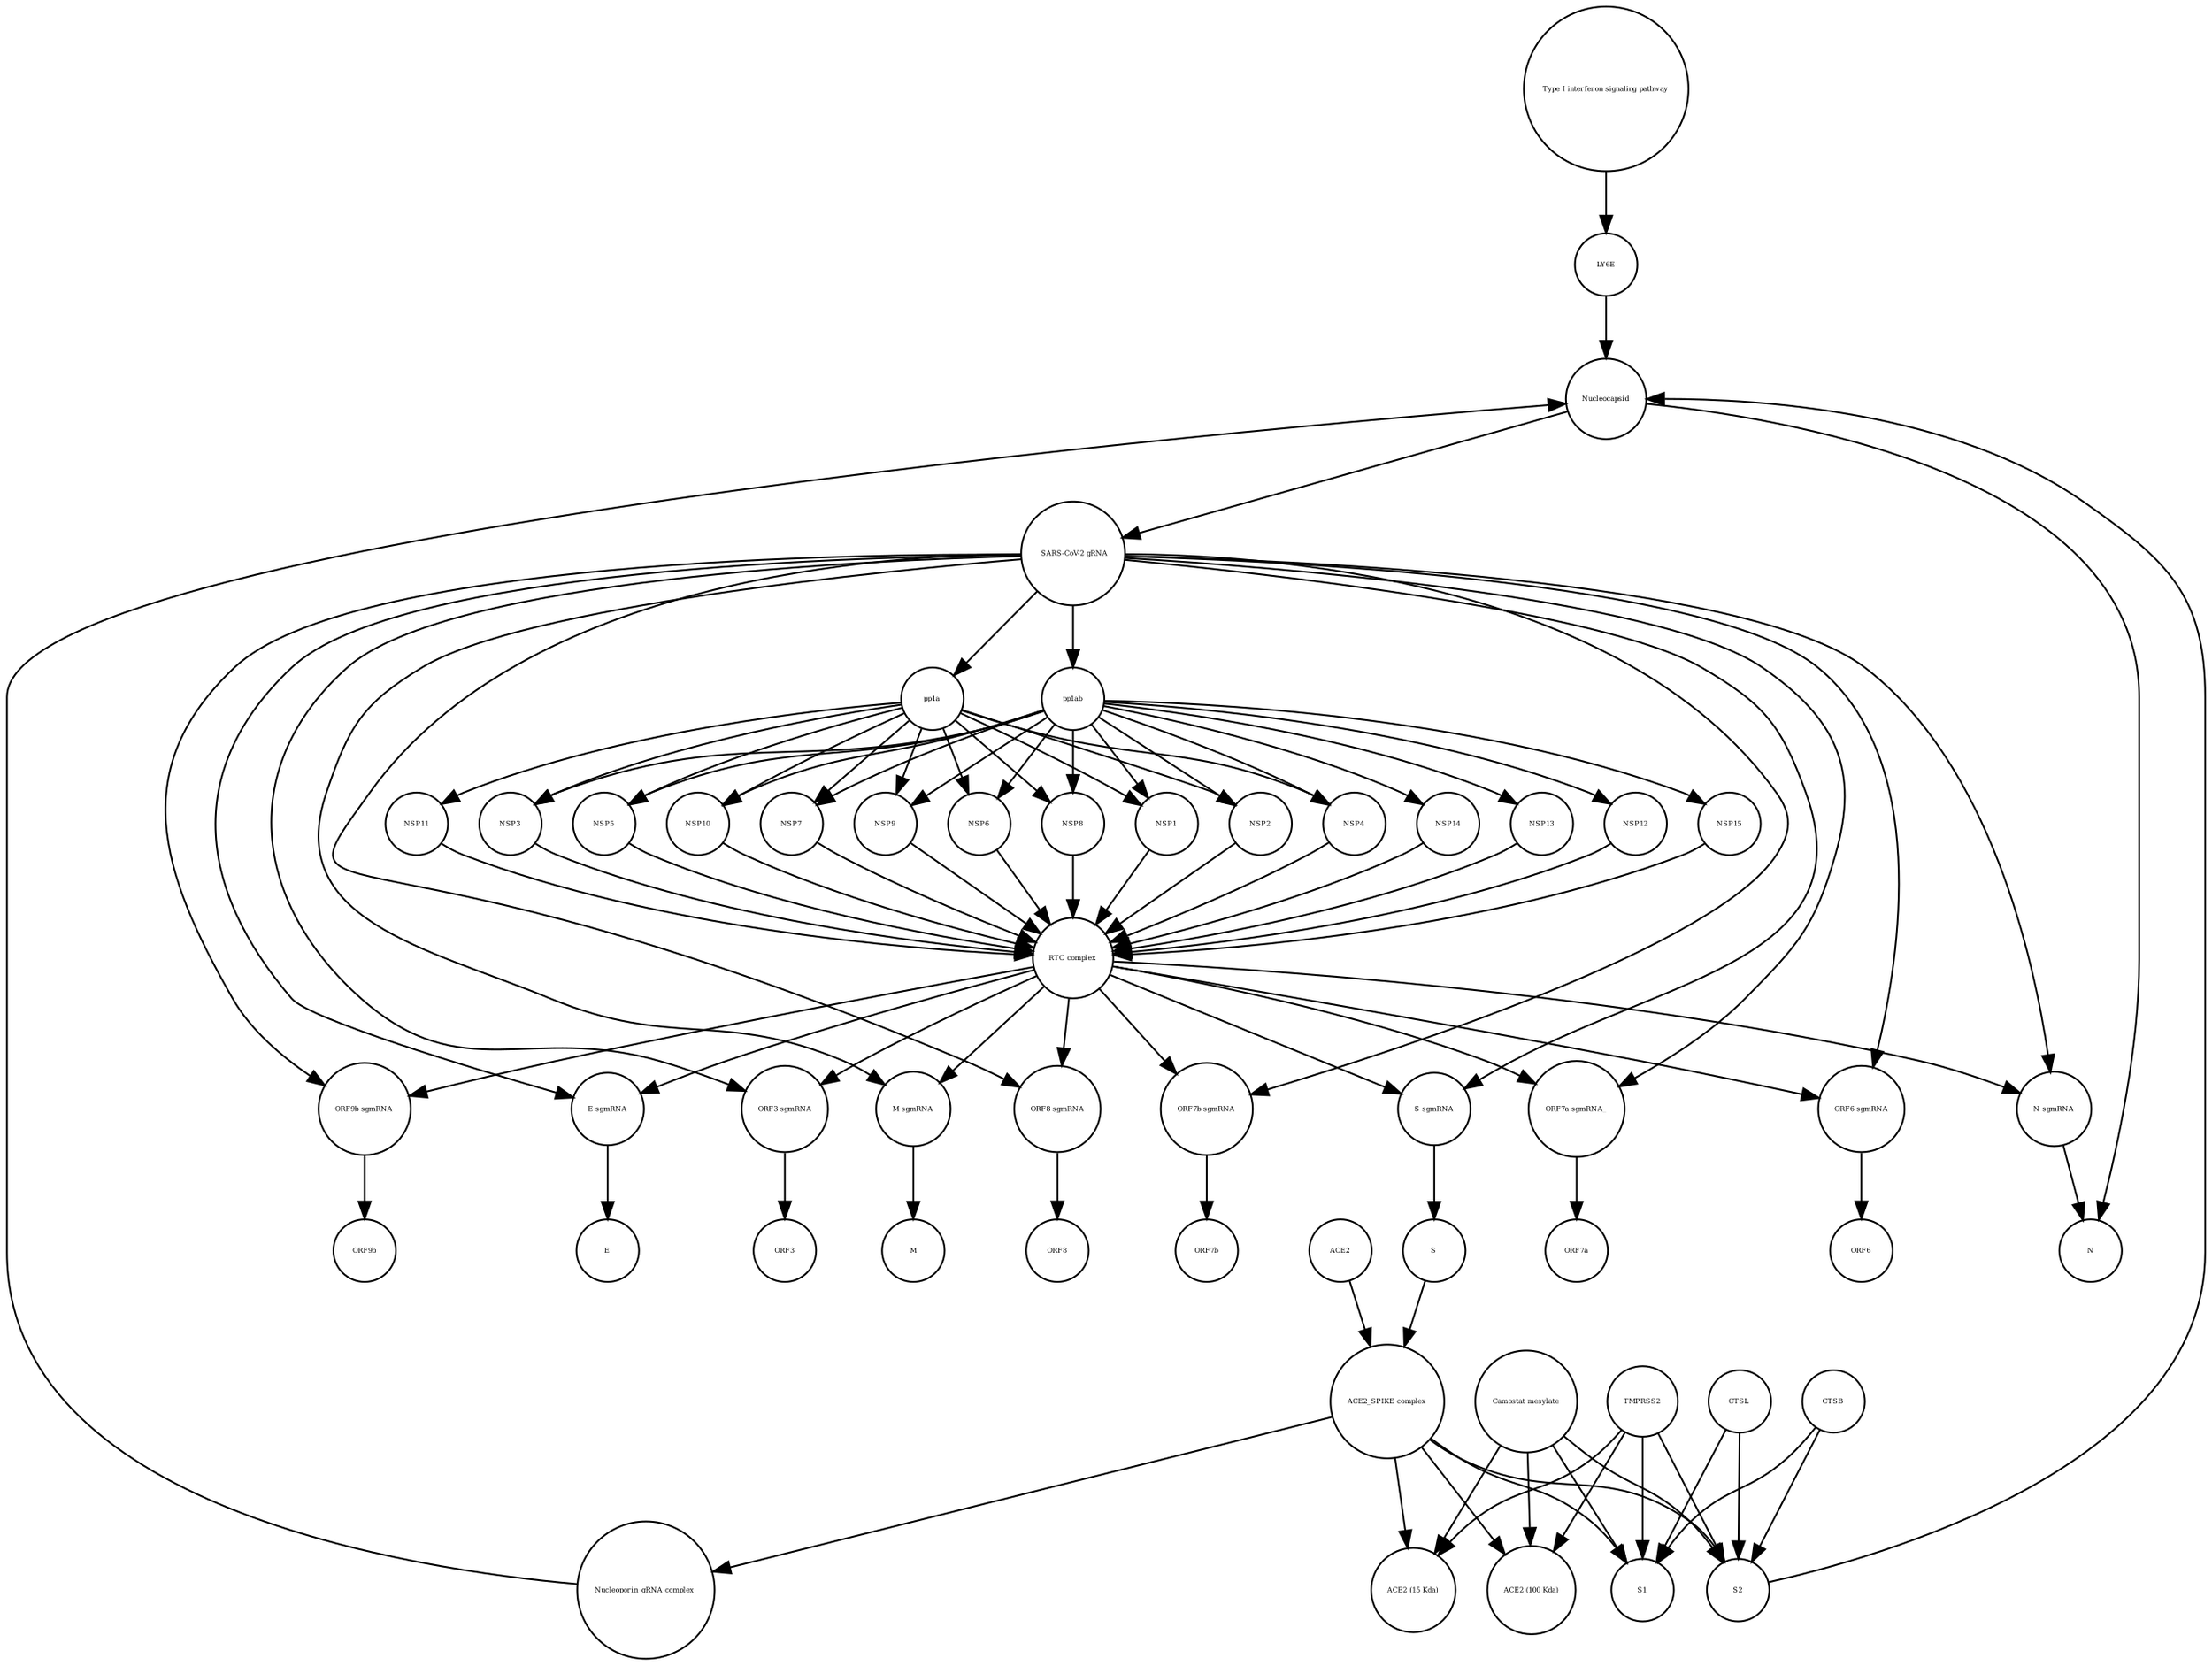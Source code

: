 strict digraph  {
"Type I interferon signaling pathway" [annotation="", bipartite=0, cls=phenotype, fontsize=4, label="Type I interferon signaling pathway", shape=circle];
LY6E [annotation="", bipartite=0, cls=macromolecule, fontsize=4, label=LY6E, shape=circle];
"Nucleoporin_gRNA complex " [annotation="", bipartite=0, cls=complex, fontsize=4, label="Nucleoporin_gRNA complex ", shape=circle];
M [annotation="", bipartite=0, cls=macromolecule, fontsize=4, label=M, shape=circle];
ORF3 [annotation="", bipartite=0, cls=macromolecule, fontsize=4, label=ORF3, shape=circle];
NSP7 [annotation="", bipartite=0, cls=macromolecule, fontsize=4, label=NSP7, shape=circle];
E [annotation="", bipartite=0, cls=macromolecule, fontsize=4, label=E, shape=circle];
NSP9 [annotation="", bipartite=0, cls=macromolecule, fontsize=4, label=NSP9, shape=circle];
" SARS-CoV-2 gRNA" [annotation="", bipartite=0, cls="nucleic acid feature", fontsize=4, label=" SARS-CoV-2 gRNA", shape=circle];
N [annotation="", bipartite=0, cls=macromolecule, fontsize=4, label=N, shape=circle];
"ACE2 (100 Kda)" [annotation="", bipartite=0, cls=macromolecule, fontsize=4, label="ACE2 (100 Kda)", shape=circle];
"ORF8 sgmRNA" [annotation="", bipartite=0, cls="nucleic acid feature", fontsize=4, label="ORF8 sgmRNA", shape=circle];
ORF7b [annotation="", bipartite=0, cls=macromolecule, fontsize=4, label=ORF7b, shape=circle];
"ACE2 (15 Kda)" [annotation="", bipartite=0, cls=macromolecule, fontsize=4, label="ACE2 (15 Kda)", shape=circle];
"ORF7b sgmRNA" [annotation="", bipartite=0, cls="nucleic acid feature", fontsize=4, label="ORF7b sgmRNA", shape=circle];
pp1ab [annotation="", bipartite=0, cls=macromolecule, fontsize=4, label=pp1ab, shape=circle];
NSP6 [annotation="", bipartite=0, cls=macromolecule, fontsize=4, label=NSP6, shape=circle];
NSP12 [annotation="", bipartite=0, cls=macromolecule, fontsize=4, label=NSP12, shape=circle];
ACE2 [annotation="", bipartite=0, cls=macromolecule, fontsize=4, label=ACE2, shape=circle];
ORF9b [annotation="", bipartite=0, cls=macromolecule, fontsize=4, label=ORF9b, shape=circle];
"ORF7a sgmRNA_" [annotation="", bipartite=0, cls="nucleic acid feature", fontsize=4, label="ORF7a sgmRNA_", shape=circle];
NSP15 [annotation="", bipartite=0, cls=macromolecule, fontsize=4, label=NSP15, shape=circle];
S [annotation="", bipartite=0, cls=macromolecule, fontsize=4, label=S, shape=circle];
CTSB [annotation="", bipartite=0, cls=macromolecule, fontsize=4, label=CTSB, shape=circle];
NSP8 [annotation="", bipartite=0, cls=macromolecule, fontsize=4, label=NSP8, shape=circle];
"ORF6 sgmRNA" [annotation="", bipartite=0, cls="nucleic acid feature", fontsize=4, label="ORF6 sgmRNA", shape=circle];
Nucleocapsid [annotation="", bipartite=0, cls=complex, fontsize=4, label=Nucleocapsid, shape=circle];
"ORF9b sgmRNA" [annotation="", bipartite=0, cls="nucleic acid feature", fontsize=4, label="ORF9b sgmRNA", shape=circle];
NSP1 [annotation="", bipartite=0, cls=macromolecule, fontsize=4, label=NSP1, shape=circle];
NSP14 [annotation="", bipartite=0, cls=macromolecule, fontsize=4, label=NSP14, shape=circle];
CTSL [annotation="", bipartite=0, cls=macromolecule, fontsize=4, label=CTSL, shape=circle];
"RTC complex" [annotation="", bipartite=0, cls=complex, fontsize=4, label="RTC complex", shape=circle];
"E sgmRNA" [annotation="", bipartite=0, cls="nucleic acid feature", fontsize=4, label="E sgmRNA", shape=circle];
"ORF3 sgmRNA" [annotation="", bipartite=0, cls="nucleic acid feature", fontsize=4, label="ORF3 sgmRNA", shape=circle];
ORF7a [annotation="", bipartite=0, cls=macromolecule, fontsize=4, label=ORF7a, shape=circle];
pp1a [annotation="", bipartite=0, cls=macromolecule, fontsize=4, label=pp1a, shape=circle];
S2 [annotation="", bipartite=0, cls=macromolecule, fontsize=4, label=S2, shape=circle];
"N sgmRNA" [annotation="", bipartite=0, cls="nucleic acid feature", fontsize=4, label="N sgmRNA", shape=circle];
TMPRSS2 [annotation="", bipartite=0, cls=macromolecule, fontsize=4, label=TMPRSS2, shape=circle];
"ACE2_SPIKE complex" [annotation="", bipartite=0, cls=complex, fontsize=4, label="ACE2_SPIKE complex", shape=circle];
NSP13 [annotation="", bipartite=0, cls=macromolecule, fontsize=4, label=NSP13, shape=circle];
ORF8 [annotation="", bipartite=0, cls=macromolecule, fontsize=4, label=ORF8, shape=circle];
NSP2 [annotation="", bipartite=0, cls=macromolecule, fontsize=4, label=NSP2, shape=circle];
NSP4 [annotation="", bipartite=0, cls=macromolecule, fontsize=4, label=NSP4, shape=circle];
ORF6 [annotation="", bipartite=0, cls=macromolecule, fontsize=4, label=ORF6, shape=circle];
NSP3 [annotation="", bipartite=0, cls=macromolecule, fontsize=4, label=NSP3, shape=circle];
"S sgmRNA" [annotation="", bipartite=0, cls="nucleic acid feature", fontsize=4, label="S sgmRNA", shape=circle];
NSP5 [annotation="", bipartite=0, cls=macromolecule, fontsize=4, label=NSP5, shape=circle];
S1 [annotation="", bipartite=0, cls=macromolecule, fontsize=4, label=S1, shape=circle];
NSP10 [annotation="", bipartite=0, cls=macromolecule, fontsize=4, label=NSP10, shape=circle];
"M sgmRNA" [annotation="", bipartite=0, cls="nucleic acid feature", fontsize=4, label="M sgmRNA", shape=circle];
"Camostat mesylate" [annotation="urn_miriam_pubchem.compound_2536", bipartite=0, cls="simple chemical", fontsize=4, label="Camostat mesylate", shape=circle];
NSP11 [annotation="", bipartite=0, cls=macromolecule, fontsize=4, label=NSP11, shape=circle];
"Type I interferon signaling pathway" -> LY6E  [annotation="", interaction_type=stimulation];
LY6E -> Nucleocapsid  [annotation="urn_miriam_doi_10.1101%2F2020.03.05.979260|urn_miriam_doi_10.1101%2F2020.04.02.021469", interaction_type=inhibition];
"Nucleoporin_gRNA complex " -> Nucleocapsid  [annotation="", interaction_type=production];
NSP7 -> "RTC complex"  [annotation="", interaction_type=production];
NSP9 -> "RTC complex"  [annotation="", interaction_type=production];
" SARS-CoV-2 gRNA" -> pp1ab  [annotation="", interaction_type=production];
" SARS-CoV-2 gRNA" -> "ORF6 sgmRNA"  [annotation="", interaction_type=production];
" SARS-CoV-2 gRNA" -> "ORF9b sgmRNA"  [annotation="", interaction_type=production];
" SARS-CoV-2 gRNA" -> "E sgmRNA"  [annotation="", interaction_type=production];
" SARS-CoV-2 gRNA" -> "ORF3 sgmRNA"  [annotation="", interaction_type=production];
" SARS-CoV-2 gRNA" -> "S sgmRNA"  [annotation="", interaction_type=production];
" SARS-CoV-2 gRNA" -> "ORF7a sgmRNA_"  [annotation="", interaction_type=production];
" SARS-CoV-2 gRNA" -> "M sgmRNA"  [annotation="", interaction_type=production];
" SARS-CoV-2 gRNA" -> "ORF8 sgmRNA"  [annotation="", interaction_type=production];
" SARS-CoV-2 gRNA" -> "N sgmRNA"  [annotation="", interaction_type=production];
" SARS-CoV-2 gRNA" -> "ORF7b sgmRNA"  [annotation="", interaction_type=production];
" SARS-CoV-2 gRNA" -> pp1a  [annotation="", interaction_type=production];
"ORF8 sgmRNA" -> ORF8  [annotation="", interaction_type=production];
"ORF7b sgmRNA" -> ORF7b  [annotation="", interaction_type=production];
pp1ab -> NSP8  [annotation=urn_miriam_pubmed_31226023, interaction_type=catalysis];
pp1ab -> NSP6  [annotation=urn_miriam_pubmed_31226023, interaction_type=catalysis];
pp1ab -> NSP2  [annotation=urn_miriam_pubmed_31226023, interaction_type=catalysis];
pp1ab -> NSP1  [annotation=urn_miriam_pubmed_31226023, interaction_type=catalysis];
pp1ab -> NSP4  [annotation=urn_miriam_pubmed_31226023, interaction_type=catalysis];
pp1ab -> NSP12  [annotation=urn_miriam_pubmed_31226023, interaction_type=catalysis];
pp1ab -> NSP7  [annotation=urn_miriam_pubmed_31226023, interaction_type=catalysis];
pp1ab -> NSP14  [annotation=urn_miriam_pubmed_31226023, interaction_type=catalysis];
pp1ab -> NSP3  [annotation=urn_miriam_pubmed_31226023, interaction_type=catalysis];
pp1ab -> NSP9  [annotation=urn_miriam_pubmed_31226023, interaction_type=catalysis];
pp1ab -> NSP5  [annotation=urn_miriam_pubmed_31226023, interaction_type=catalysis];
pp1ab -> NSP10  [annotation=urn_miriam_pubmed_31226023, interaction_type=catalysis];
pp1ab -> NSP15  [annotation=urn_miriam_pubmed_31226023, interaction_type=catalysis];
pp1ab -> NSP13  [annotation=urn_miriam_pubmed_31226023, interaction_type=catalysis];
NSP6 -> "RTC complex"  [annotation="", interaction_type=production];
NSP12 -> "RTC complex"  [annotation="", interaction_type=production];
ACE2 -> "ACE2_SPIKE complex"  [annotation="", interaction_type=production];
"ORF7a sgmRNA_" -> ORF7a  [annotation="", interaction_type=production];
NSP15 -> "RTC complex"  [annotation="", interaction_type=production];
S -> "ACE2_SPIKE complex"  [annotation="", interaction_type=production];
CTSB -> S1  [annotation=urn_miriam_pubmed_32142651, interaction_type=catalysis];
CTSB -> S2  [annotation=urn_miriam_pubmed_32142651, interaction_type=catalysis];
NSP8 -> "RTC complex"  [annotation="", interaction_type=production];
"ORF6 sgmRNA" -> ORF6  [annotation="", interaction_type=production];
Nucleocapsid -> " SARS-CoV-2 gRNA"  [annotation="", interaction_type=production];
Nucleocapsid -> N  [annotation="", interaction_type=production];
"ORF9b sgmRNA" -> ORF9b  [annotation="", interaction_type=production];
NSP1 -> "RTC complex"  [annotation="", interaction_type=production];
NSP14 -> "RTC complex"  [annotation="", interaction_type=production];
CTSL -> S1  [annotation=urn_miriam_pubmed_32142651, interaction_type=catalysis];
CTSL -> S2  [annotation=urn_miriam_pubmed_32142651, interaction_type=catalysis];
"RTC complex" -> "ORF6 sgmRNA"  [annotation=urn_miriam_pubmed_31226023, interaction_type="necessary stimulation"];
"RTC complex" -> "ORF9b sgmRNA"  [annotation=urn_miriam_pubmed_31226023, interaction_type="necessary stimulation"];
"RTC complex" -> "E sgmRNA"  [annotation=urn_miriam_pubmed_31226023, interaction_type="necessary stimulation"];
"RTC complex" -> "ORF3 sgmRNA"  [annotation=urn_miriam_pubmed_31226023, interaction_type="necessary stimulation"];
"RTC complex" -> "S sgmRNA"  [annotation=urn_miriam_pubmed_31226023, interaction_type="necessary stimulation"];
"RTC complex" -> "ORF7a sgmRNA_"  [annotation=urn_miriam_pubmed_31226023, interaction_type="necessary stimulation"];
"RTC complex" -> "M sgmRNA"  [annotation=urn_miriam_pubmed_31226023, interaction_type="necessary stimulation"];
"RTC complex" -> "ORF8 sgmRNA"  [annotation=urn_miriam_pubmed_31226023, interaction_type="necessary stimulation"];
"RTC complex" -> "N sgmRNA"  [annotation=urn_miriam_pubmed_31226023, interaction_type="necessary stimulation"];
"RTC complex" -> "ORF7b sgmRNA"  [annotation=urn_miriam_pubmed_31226023, interaction_type="necessary stimulation"];
"E sgmRNA" -> E  [annotation="", interaction_type=production];
"ORF3 sgmRNA" -> ORF3  [annotation="", interaction_type=production];
pp1a -> NSP8  [annotation=urn_miriam_pubmed_31226023, interaction_type=catalysis];
pp1a -> NSP6  [annotation=urn_miriam_pubmed_31226023, interaction_type=catalysis];
pp1a -> NSP2  [annotation=urn_miriam_pubmed_31226023, interaction_type=catalysis];
pp1a -> NSP1  [annotation=urn_miriam_pubmed_31226023, interaction_type=catalysis];
pp1a -> NSP4  [annotation=urn_miriam_pubmed_31226023, interaction_type=catalysis];
pp1a -> NSP7  [annotation=urn_miriam_pubmed_31226023, interaction_type=catalysis];
pp1a -> NSP3  [annotation=urn_miriam_pubmed_31226023, interaction_type=catalysis];
pp1a -> NSP9  [annotation=urn_miriam_pubmed_31226023, interaction_type=catalysis];
pp1a -> NSP5  [annotation=urn_miriam_pubmed_31226023, interaction_type=catalysis];
pp1a -> NSP10  [annotation=urn_miriam_pubmed_31226023, interaction_type=catalysis];
pp1a -> NSP11  [annotation=urn_miriam_pubmed_31226023, interaction_type=catalysis];
S2 -> Nucleocapsid  [annotation="urn_miriam_doi_10.1101%2F2020.03.05.979260|urn_miriam_doi_10.1101%2F2020.04.02.021469", interaction_type=stimulation];
"N sgmRNA" -> N  [annotation="", interaction_type=production];
TMPRSS2 -> "ACE2 (100 Kda)"  [annotation="urn_miriam_pubmed_32142651|urn_miriam_pubmed_32094589|urn_miriam_pubmed_24227843", interaction_type=catalysis];
TMPRSS2 -> S1  [annotation="urn_miriam_pubmed_32142651|urn_miriam_pubmed_32094589|urn_miriam_pubmed_24227843", interaction_type=catalysis];
TMPRSS2 -> S2  [annotation="urn_miriam_pubmed_32142651|urn_miriam_pubmed_32094589|urn_miriam_pubmed_24227843", interaction_type=catalysis];
TMPRSS2 -> "ACE2 (15 Kda)"  [annotation="urn_miriam_pubmed_32142651|urn_miriam_pubmed_32094589|urn_miriam_pubmed_24227843", interaction_type=catalysis];
"ACE2_SPIKE complex" -> "Nucleoporin_gRNA complex "  [annotation="urn_miriam_pubmed_32142651|urn_miriam_pubmed_32094589", interaction_type=stimulation];
"ACE2_SPIKE complex" -> S1  [annotation="", interaction_type=production];
"ACE2_SPIKE complex" -> "ACE2 (100 Kda)"  [annotation="", interaction_type=production];
"ACE2_SPIKE complex" -> S2  [annotation="", interaction_type=production];
"ACE2_SPIKE complex" -> "ACE2 (15 Kda)"  [annotation="", interaction_type=production];
NSP13 -> "RTC complex"  [annotation="", interaction_type=production];
NSP2 -> "RTC complex"  [annotation="", interaction_type=production];
NSP4 -> "RTC complex"  [annotation="", interaction_type=production];
NSP3 -> "RTC complex"  [annotation="", interaction_type=production];
"S sgmRNA" -> S  [annotation="", interaction_type=production];
NSP5 -> "RTC complex"  [annotation="", interaction_type=production];
NSP10 -> "RTC complex"  [annotation="", interaction_type=production];
"M sgmRNA" -> M  [annotation="", interaction_type=production];
"Camostat mesylate" -> "ACE2 (100 Kda)"  [annotation="urn_miriam_pubmed_32142651|urn_miriam_pubmed_32094589|urn_miriam_pubmed_24227843", interaction_type=inhibition];
"Camostat mesylate" -> S1  [annotation="urn_miriam_pubmed_32142651|urn_miriam_pubmed_32094589|urn_miriam_pubmed_24227843", interaction_type=inhibition];
"Camostat mesylate" -> S2  [annotation="urn_miriam_pubmed_32142651|urn_miriam_pubmed_32094589|urn_miriam_pubmed_24227843", interaction_type=inhibition];
"Camostat mesylate" -> "ACE2 (15 Kda)"  [annotation="urn_miriam_pubmed_32142651|urn_miriam_pubmed_32094589|urn_miriam_pubmed_24227843", interaction_type=inhibition];
NSP11 -> "RTC complex"  [annotation="", interaction_type=production];
}
